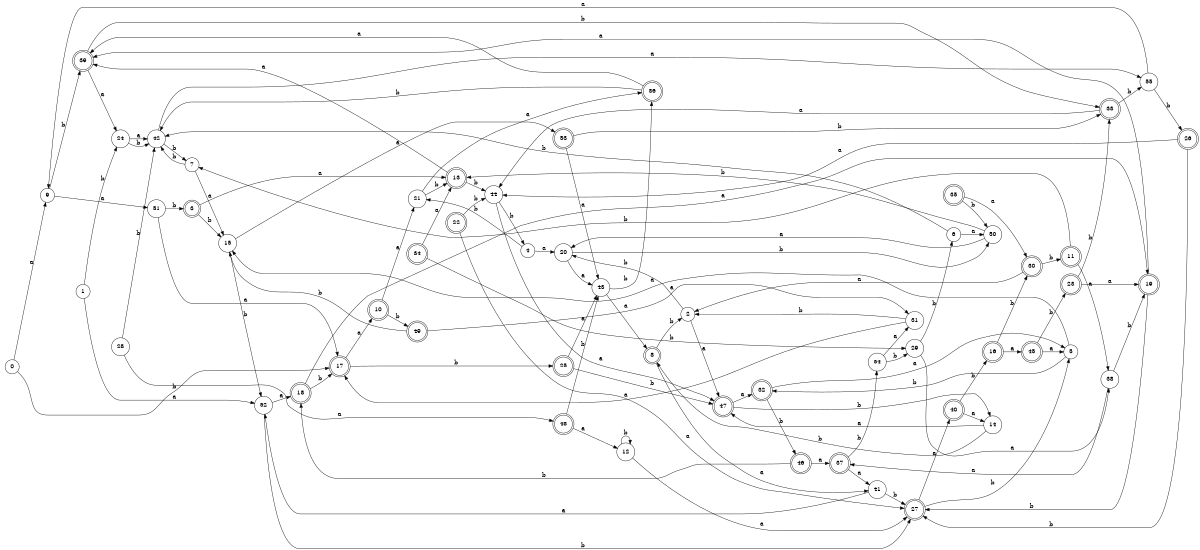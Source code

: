 digraph n45_9 {
__start0 [label="" shape="none"];

rankdir=LR;
size="8,5";

s0 [style="filled", color="black", fillcolor="white" shape="circle", label="0"];
s1 [style="filled", color="black", fillcolor="white" shape="circle", label="1"];
s2 [style="filled", color="black", fillcolor="white" shape="circle", label="2"];
s3 [style="rounded,filled", color="black", fillcolor="white" shape="doublecircle", label="3"];
s4 [style="filled", color="black", fillcolor="white" shape="circle", label="4"];
s5 [style="filled", color="black", fillcolor="white" shape="circle", label="5"];
s6 [style="filled", color="black", fillcolor="white" shape="circle", label="6"];
s7 [style="filled", color="black", fillcolor="white" shape="circle", label="7"];
s8 [style="rounded,filled", color="black", fillcolor="white" shape="doublecircle", label="8"];
s9 [style="filled", color="black", fillcolor="white" shape="circle", label="9"];
s10 [style="rounded,filled", color="black", fillcolor="white" shape="doublecircle", label="10"];
s11 [style="rounded,filled", color="black", fillcolor="white" shape="doublecircle", label="11"];
s12 [style="filled", color="black", fillcolor="white" shape="circle", label="12"];
s13 [style="rounded,filled", color="black", fillcolor="white" shape="doublecircle", label="13"];
s14 [style="filled", color="black", fillcolor="white" shape="circle", label="14"];
s15 [style="filled", color="black", fillcolor="white" shape="circle", label="15"];
s16 [style="rounded,filled", color="black", fillcolor="white" shape="doublecircle", label="16"];
s17 [style="rounded,filled", color="black", fillcolor="white" shape="doublecircle", label="17"];
s18 [style="rounded,filled", color="black", fillcolor="white" shape="doublecircle", label="18"];
s19 [style="rounded,filled", color="black", fillcolor="white" shape="doublecircle", label="19"];
s20 [style="filled", color="black", fillcolor="white" shape="circle", label="20"];
s21 [style="filled", color="black", fillcolor="white" shape="circle", label="21"];
s22 [style="rounded,filled", color="black", fillcolor="white" shape="doublecircle", label="22"];
s23 [style="rounded,filled", color="black", fillcolor="white" shape="doublecircle", label="23"];
s24 [style="filled", color="black", fillcolor="white" shape="circle", label="24"];
s25 [style="rounded,filled", color="black", fillcolor="white" shape="doublecircle", label="25"];
s26 [style="rounded,filled", color="black", fillcolor="white" shape="doublecircle", label="26"];
s27 [style="rounded,filled", color="black", fillcolor="white" shape="doublecircle", label="27"];
s28 [style="filled", color="black", fillcolor="white" shape="circle", label="28"];
s29 [style="filled", color="black", fillcolor="white" shape="circle", label="29"];
s30 [style="rounded,filled", color="black", fillcolor="white" shape="doublecircle", label="30"];
s31 [style="filled", color="black", fillcolor="white" shape="circle", label="31"];
s32 [style="rounded,filled", color="black", fillcolor="white" shape="doublecircle", label="32"];
s33 [style="rounded,filled", color="black", fillcolor="white" shape="doublecircle", label="33"];
s34 [style="rounded,filled", color="black", fillcolor="white" shape="doublecircle", label="34"];
s35 [style="rounded,filled", color="black", fillcolor="white" shape="doublecircle", label="35"];
s36 [style="rounded,filled", color="black", fillcolor="white" shape="doublecircle", label="36"];
s37 [style="rounded,filled", color="black", fillcolor="white" shape="doublecircle", label="37"];
s38 [style="filled", color="black", fillcolor="white" shape="circle", label="38"];
s39 [style="rounded,filled", color="black", fillcolor="white" shape="doublecircle", label="39"];
s40 [style="rounded,filled", color="black", fillcolor="white" shape="doublecircle", label="40"];
s41 [style="filled", color="black", fillcolor="white" shape="circle", label="41"];
s42 [style="filled", color="black", fillcolor="white" shape="circle", label="42"];
s43 [style="filled", color="black", fillcolor="white" shape="circle", label="43"];
s44 [style="filled", color="black", fillcolor="white" shape="circle", label="44"];
s45 [style="rounded,filled", color="black", fillcolor="white" shape="doublecircle", label="45"];
s46 [style="rounded,filled", color="black", fillcolor="white" shape="doublecircle", label="46"];
s47 [style="rounded,filled", color="black", fillcolor="white" shape="doublecircle", label="47"];
s48 [style="rounded,filled", color="black", fillcolor="white" shape="doublecircle", label="48"];
s49 [style="rounded,filled", color="black", fillcolor="white" shape="doublecircle", label="49"];
s50 [style="filled", color="black", fillcolor="white" shape="circle", label="50"];
s51 [style="filled", color="black", fillcolor="white" shape="circle", label="51"];
s52 [style="filled", color="black", fillcolor="white" shape="circle", label="52"];
s53 [style="rounded,filled", color="black", fillcolor="white" shape="doublecircle", label="53"];
s54 [style="filled", color="black", fillcolor="white" shape="circle", label="54"];
s55 [style="filled", color="black", fillcolor="white" shape="circle", label="55"];
s0 -> s9 [label="a"];
s0 -> s17 [label="b"];
s1 -> s52 [label="a"];
s1 -> s24 [label="b"];
s2 -> s47 [label="a"];
s2 -> s20 [label="b"];
s3 -> s13 [label="a"];
s3 -> s15 [label="b"];
s4 -> s20 [label="a"];
s4 -> s21 [label="b"];
s5 -> s15 [label="a"];
s5 -> s32 [label="b"];
s6 -> s50 [label="a"];
s6 -> s42 [label="b"];
s7 -> s15 [label="a"];
s7 -> s42 [label="b"];
s8 -> s41 [label="a"];
s8 -> s2 [label="b"];
s9 -> s51 [label="a"];
s9 -> s39 [label="b"];
s10 -> s21 [label="a"];
s10 -> s49 [label="b"];
s11 -> s38 [label="a"];
s11 -> s7 [label="b"];
s12 -> s27 [label="a"];
s12 -> s12 [label="b"];
s13 -> s39 [label="a"];
s13 -> s44 [label="b"];
s14 -> s47 [label="a"];
s14 -> s8 [label="b"];
s15 -> s53 [label="a"];
s15 -> s52 [label="b"];
s16 -> s45 [label="a"];
s16 -> s30 [label="b"];
s17 -> s10 [label="a"];
s17 -> s25 [label="b"];
s18 -> s19 [label="a"];
s18 -> s17 [label="b"];
s19 -> s39 [label="a"];
s19 -> s27 [label="b"];
s20 -> s43 [label="a"];
s20 -> s50 [label="b"];
s21 -> s36 [label="a"];
s21 -> s13 [label="b"];
s22 -> s27 [label="a"];
s22 -> s44 [label="b"];
s23 -> s19 [label="a"];
s23 -> s33 [label="b"];
s24 -> s42 [label="a"];
s24 -> s42 [label="b"];
s25 -> s43 [label="a"];
s25 -> s47 [label="b"];
s26 -> s44 [label="a"];
s26 -> s27 [label="b"];
s27 -> s40 [label="a"];
s27 -> s5 [label="b"];
s28 -> s48 [label="a"];
s28 -> s42 [label="b"];
s29 -> s38 [label="a"];
s29 -> s6 [label="b"];
s30 -> s2 [label="a"];
s30 -> s11 [label="b"];
s31 -> s17 [label="a"];
s31 -> s2 [label="b"];
s32 -> s5 [label="a"];
s32 -> s46 [label="b"];
s33 -> s44 [label="a"];
s33 -> s55 [label="b"];
s34 -> s13 [label="a"];
s34 -> s29 [label="b"];
s35 -> s30 [label="a"];
s35 -> s50 [label="b"];
s36 -> s39 [label="a"];
s36 -> s42 [label="b"];
s37 -> s41 [label="a"];
s37 -> s54 [label="b"];
s38 -> s37 [label="a"];
s38 -> s19 [label="b"];
s39 -> s24 [label="a"];
s39 -> s33 [label="b"];
s40 -> s14 [label="a"];
s40 -> s16 [label="b"];
s41 -> s52 [label="a"];
s41 -> s27 [label="b"];
s42 -> s55 [label="a"];
s42 -> s7 [label="b"];
s43 -> s8 [label="a"];
s43 -> s36 [label="b"];
s44 -> s47 [label="a"];
s44 -> s4 [label="b"];
s45 -> s5 [label="a"];
s45 -> s23 [label="b"];
s46 -> s37 [label="a"];
s46 -> s18 [label="b"];
s47 -> s32 [label="a"];
s47 -> s14 [label="b"];
s48 -> s12 [label="a"];
s48 -> s43 [label="b"];
s49 -> s31 [label="a"];
s49 -> s15 [label="b"];
s50 -> s20 [label="a"];
s50 -> s13 [label="b"];
s51 -> s17 [label="a"];
s51 -> s3 [label="b"];
s52 -> s18 [label="a"];
s52 -> s27 [label="b"];
s53 -> s43 [label="a"];
s53 -> s33 [label="b"];
s54 -> s31 [label="a"];
s54 -> s29 [label="b"];
s55 -> s9 [label="a"];
s55 -> s26 [label="b"];

}